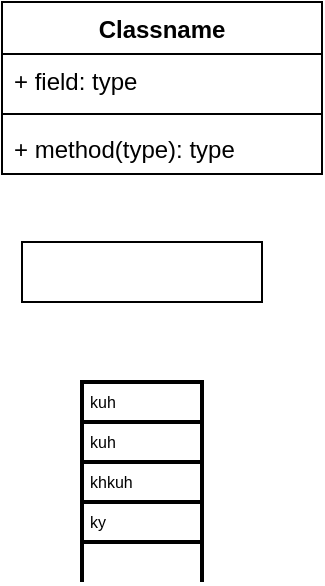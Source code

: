 <mxfile version="16.2.4" type="github">
  <diagram id="jSHMd2aRh1e1BJgxXP-O" name="Page-1">
    <mxGraphModel dx="1422" dy="665" grid="1" gridSize="10" guides="1" tooltips="1" connect="1" arrows="1" fold="1" page="1" pageScale="1" pageWidth="827" pageHeight="1169" math="0" shadow="0">
      <root>
        <mxCell id="0" />
        <mxCell id="1" parent="0" />
        <mxCell id="Od2gBjAOoAsKFQBwEJO_-1" value="Classname" style="swimlane;fontStyle=1;align=center;verticalAlign=top;childLayout=stackLayout;horizontal=1;startSize=26;horizontalStack=0;resizeParent=1;resizeParentMax=0;resizeLast=0;collapsible=1;marginBottom=0;" parent="1" vertex="1">
          <mxGeometry x="20" y="20" width="160" height="86" as="geometry">
            <mxRectangle x="20" y="20" width="100" height="26" as="alternateBounds" />
          </mxGeometry>
        </mxCell>
        <mxCell id="Od2gBjAOoAsKFQBwEJO_-2" value="+ field: type" style="text;strokeColor=none;fillColor=none;align=left;verticalAlign=top;spacingLeft=4;spacingRight=4;overflow=hidden;rotatable=0;points=[[0,0.5],[1,0.5]];portConstraint=eastwest;" parent="Od2gBjAOoAsKFQBwEJO_-1" vertex="1">
          <mxGeometry y="26" width="160" height="26" as="geometry" />
        </mxCell>
        <mxCell id="Od2gBjAOoAsKFQBwEJO_-3" value="" style="line;strokeWidth=1;fillColor=none;align=left;verticalAlign=middle;spacingTop=-1;spacingLeft=3;spacingRight=3;rotatable=0;labelPosition=right;points=[];portConstraint=eastwest;" parent="Od2gBjAOoAsKFQBwEJO_-1" vertex="1">
          <mxGeometry y="52" width="160" height="8" as="geometry" />
        </mxCell>
        <mxCell id="Od2gBjAOoAsKFQBwEJO_-4" value="+ method(type): type" style="text;strokeColor=none;fillColor=none;align=left;verticalAlign=top;spacingLeft=4;spacingRight=4;overflow=hidden;rotatable=0;points=[[0,0.5],[1,0.5]];portConstraint=eastwest;" parent="Od2gBjAOoAsKFQBwEJO_-1" vertex="1">
          <mxGeometry y="60" width="160" height="26" as="geometry" />
        </mxCell>
        <mxCell id="SUCnCov1CNOFnLpPgZ0T-1" value="" style="rounded=0;whiteSpace=wrap;html=1;" parent="1" vertex="1">
          <mxGeometry x="30" y="140" width="120" height="30" as="geometry" />
        </mxCell>
        <mxCell id="SUCnCov1CNOFnLpPgZ0T-2" value="" style="strokeWidth=2;html=1;shape=mxgraph.lean_mapping.data_box;html=1;" parent="1" vertex="1">
          <mxGeometry x="60" y="210" width="60" height="100" as="geometry" />
        </mxCell>
        <mxCell id="SUCnCov1CNOFnLpPgZ0T-3" value="kuh" style="text;fontSize=8;spacingLeft=2;verticalAlign=middle;html=1;" parent="SUCnCov1CNOFnLpPgZ0T-2" vertex="1">
          <mxGeometry width="60" height="20" as="geometry" />
        </mxCell>
        <mxCell id="SUCnCov1CNOFnLpPgZ0T-4" value="kuh" style="text;fontSize=8;spacingLeft=2;verticalAlign=middle;html=1;" parent="SUCnCov1CNOFnLpPgZ0T-2" vertex="1">
          <mxGeometry y="20" width="60" height="20" as="geometry" />
        </mxCell>
        <mxCell id="SUCnCov1CNOFnLpPgZ0T-5" value="khkuh" style="text;fontSize=8;spacingLeft=2;verticalAlign=middle;html=1;" parent="SUCnCov1CNOFnLpPgZ0T-2" vertex="1">
          <mxGeometry y="40" width="60" height="20" as="geometry" />
        </mxCell>
        <mxCell id="SUCnCov1CNOFnLpPgZ0T-6" value="ky" style="text;fontSize=8;spacingLeft=2;verticalAlign=middle;html=1;" parent="SUCnCov1CNOFnLpPgZ0T-2" vertex="1">
          <mxGeometry y="60" width="60" height="20" as="geometry" />
        </mxCell>
        <mxCell id="SUCnCov1CNOFnLpPgZ0T-7" value="" style="text;fontSize=8;spacingLeft=2;verticalAlign=middle;html=1;" parent="SUCnCov1CNOFnLpPgZ0T-2" vertex="1">
          <mxGeometry y="80" width="60" height="20" as="geometry" />
        </mxCell>
      </root>
    </mxGraphModel>
  </diagram>
</mxfile>
